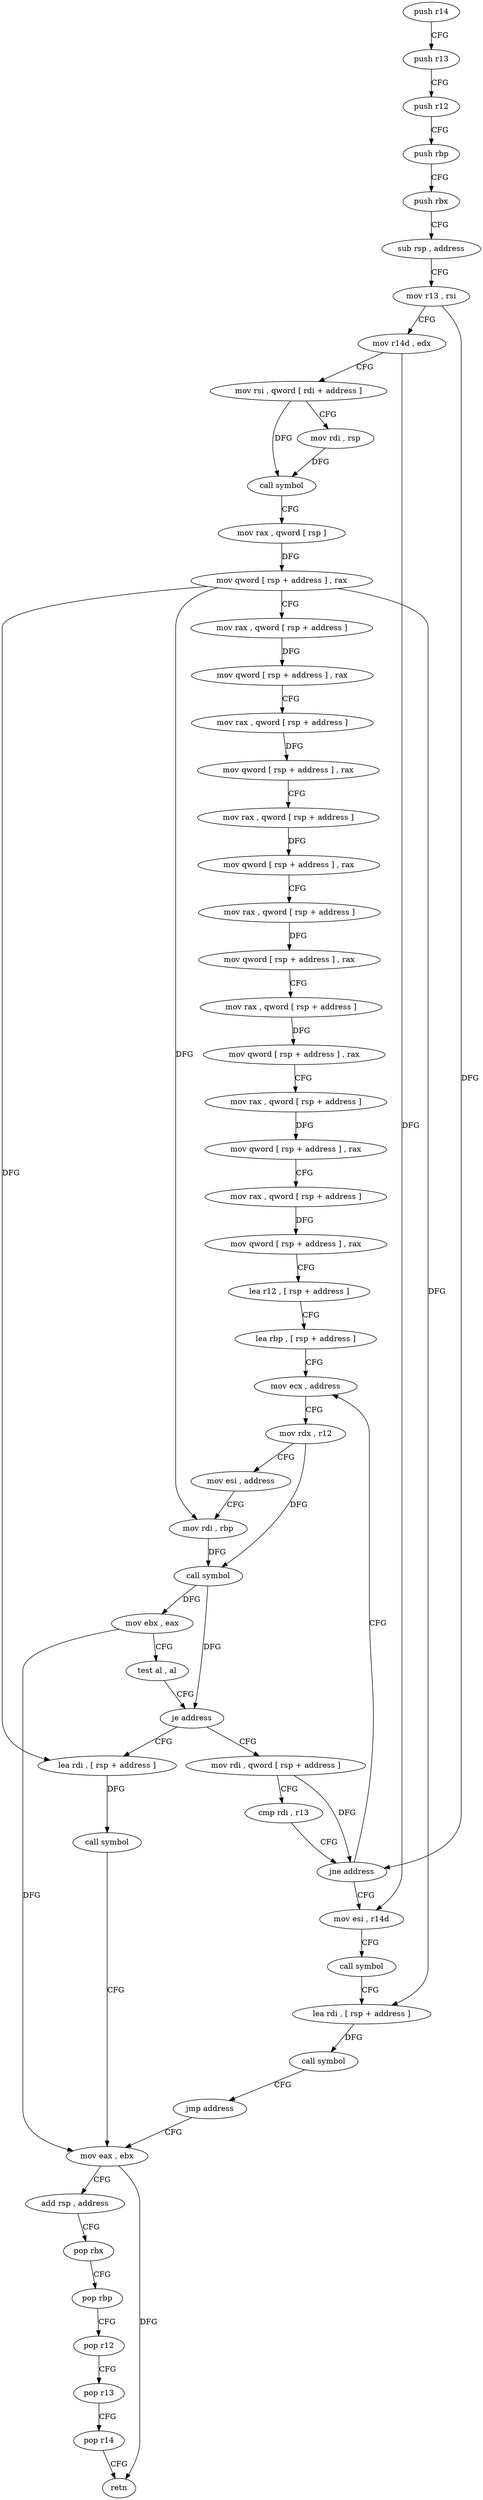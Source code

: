 digraph "func" {
"88139" [label = "push r14" ]
"88141" [label = "push r13" ]
"88143" [label = "push r12" ]
"88145" [label = "push rbp" ]
"88146" [label = "push rbx" ]
"88147" [label = "sub rsp , address" ]
"88154" [label = "mov r13 , rsi" ]
"88157" [label = "mov r14d , edx" ]
"88160" [label = "mov rsi , qword [ rdi + address ]" ]
"88164" [label = "mov rdi , rsp" ]
"88167" [label = "call symbol" ]
"88172" [label = "mov rax , qword [ rsp ]" ]
"88176" [label = "mov qword [ rsp + address ] , rax" ]
"88181" [label = "mov rax , qword [ rsp + address ]" ]
"88186" [label = "mov qword [ rsp + address ] , rax" ]
"88191" [label = "mov rax , qword [ rsp + address ]" ]
"88196" [label = "mov qword [ rsp + address ] , rax" ]
"88201" [label = "mov rax , qword [ rsp + address ]" ]
"88206" [label = "mov qword [ rsp + address ] , rax" ]
"88211" [label = "mov rax , qword [ rsp + address ]" ]
"88216" [label = "mov qword [ rsp + address ] , rax" ]
"88221" [label = "mov rax , qword [ rsp + address ]" ]
"88226" [label = "mov qword [ rsp + address ] , rax" ]
"88231" [label = "mov rax , qword [ rsp + address ]" ]
"88236" [label = "mov qword [ rsp + address ] , rax" ]
"88244" [label = "mov rax , qword [ rsp + address ]" ]
"88249" [label = "mov qword [ rsp + address ] , rax" ]
"88257" [label = "lea r12 , [ rsp + address ]" ]
"88262" [label = "lea rbp , [ rsp + address ]" ]
"88267" [label = "mov ecx , address" ]
"88324" [label = "lea rdi , [ rsp + address ]" ]
"88329" [label = "call symbol" ]
"88334" [label = "mov eax , ebx" ]
"88294" [label = "mov rdi , qword [ rsp + address ]" ]
"88299" [label = "cmp rdi , r13" ]
"88302" [label = "jne address" ]
"88304" [label = "mov esi , r14d" ]
"88272" [label = "mov rdx , r12" ]
"88275" [label = "mov esi , address" ]
"88280" [label = "mov rdi , rbp" ]
"88283" [label = "call symbol" ]
"88288" [label = "mov ebx , eax" ]
"88290" [label = "test al , al" ]
"88292" [label = "je address" ]
"88307" [label = "call symbol" ]
"88312" [label = "lea rdi , [ rsp + address ]" ]
"88317" [label = "call symbol" ]
"88322" [label = "jmp address" ]
"88336" [label = "add rsp , address" ]
"88343" [label = "pop rbx" ]
"88344" [label = "pop rbp" ]
"88345" [label = "pop r12" ]
"88347" [label = "pop r13" ]
"88349" [label = "pop r14" ]
"88351" [label = "retn" ]
"88139" -> "88141" [ label = "CFG" ]
"88141" -> "88143" [ label = "CFG" ]
"88143" -> "88145" [ label = "CFG" ]
"88145" -> "88146" [ label = "CFG" ]
"88146" -> "88147" [ label = "CFG" ]
"88147" -> "88154" [ label = "CFG" ]
"88154" -> "88157" [ label = "CFG" ]
"88154" -> "88302" [ label = "DFG" ]
"88157" -> "88160" [ label = "CFG" ]
"88157" -> "88304" [ label = "DFG" ]
"88160" -> "88164" [ label = "CFG" ]
"88160" -> "88167" [ label = "DFG" ]
"88164" -> "88167" [ label = "DFG" ]
"88167" -> "88172" [ label = "CFG" ]
"88172" -> "88176" [ label = "DFG" ]
"88176" -> "88181" [ label = "CFG" ]
"88176" -> "88280" [ label = "DFG" ]
"88176" -> "88324" [ label = "DFG" ]
"88176" -> "88312" [ label = "DFG" ]
"88181" -> "88186" [ label = "DFG" ]
"88186" -> "88191" [ label = "CFG" ]
"88191" -> "88196" [ label = "DFG" ]
"88196" -> "88201" [ label = "CFG" ]
"88201" -> "88206" [ label = "DFG" ]
"88206" -> "88211" [ label = "CFG" ]
"88211" -> "88216" [ label = "DFG" ]
"88216" -> "88221" [ label = "CFG" ]
"88221" -> "88226" [ label = "DFG" ]
"88226" -> "88231" [ label = "CFG" ]
"88231" -> "88236" [ label = "DFG" ]
"88236" -> "88244" [ label = "CFG" ]
"88244" -> "88249" [ label = "DFG" ]
"88249" -> "88257" [ label = "CFG" ]
"88257" -> "88262" [ label = "CFG" ]
"88262" -> "88267" [ label = "CFG" ]
"88267" -> "88272" [ label = "CFG" ]
"88324" -> "88329" [ label = "DFG" ]
"88329" -> "88334" [ label = "CFG" ]
"88334" -> "88336" [ label = "CFG" ]
"88334" -> "88351" [ label = "DFG" ]
"88294" -> "88299" [ label = "CFG" ]
"88294" -> "88302" [ label = "DFG" ]
"88299" -> "88302" [ label = "CFG" ]
"88302" -> "88267" [ label = "CFG" ]
"88302" -> "88304" [ label = "CFG" ]
"88304" -> "88307" [ label = "CFG" ]
"88272" -> "88275" [ label = "CFG" ]
"88272" -> "88283" [ label = "DFG" ]
"88275" -> "88280" [ label = "CFG" ]
"88280" -> "88283" [ label = "DFG" ]
"88283" -> "88288" [ label = "DFG" ]
"88283" -> "88292" [ label = "DFG" ]
"88288" -> "88290" [ label = "CFG" ]
"88288" -> "88334" [ label = "DFG" ]
"88290" -> "88292" [ label = "CFG" ]
"88292" -> "88324" [ label = "CFG" ]
"88292" -> "88294" [ label = "CFG" ]
"88307" -> "88312" [ label = "CFG" ]
"88312" -> "88317" [ label = "DFG" ]
"88317" -> "88322" [ label = "CFG" ]
"88322" -> "88334" [ label = "CFG" ]
"88336" -> "88343" [ label = "CFG" ]
"88343" -> "88344" [ label = "CFG" ]
"88344" -> "88345" [ label = "CFG" ]
"88345" -> "88347" [ label = "CFG" ]
"88347" -> "88349" [ label = "CFG" ]
"88349" -> "88351" [ label = "CFG" ]
}
